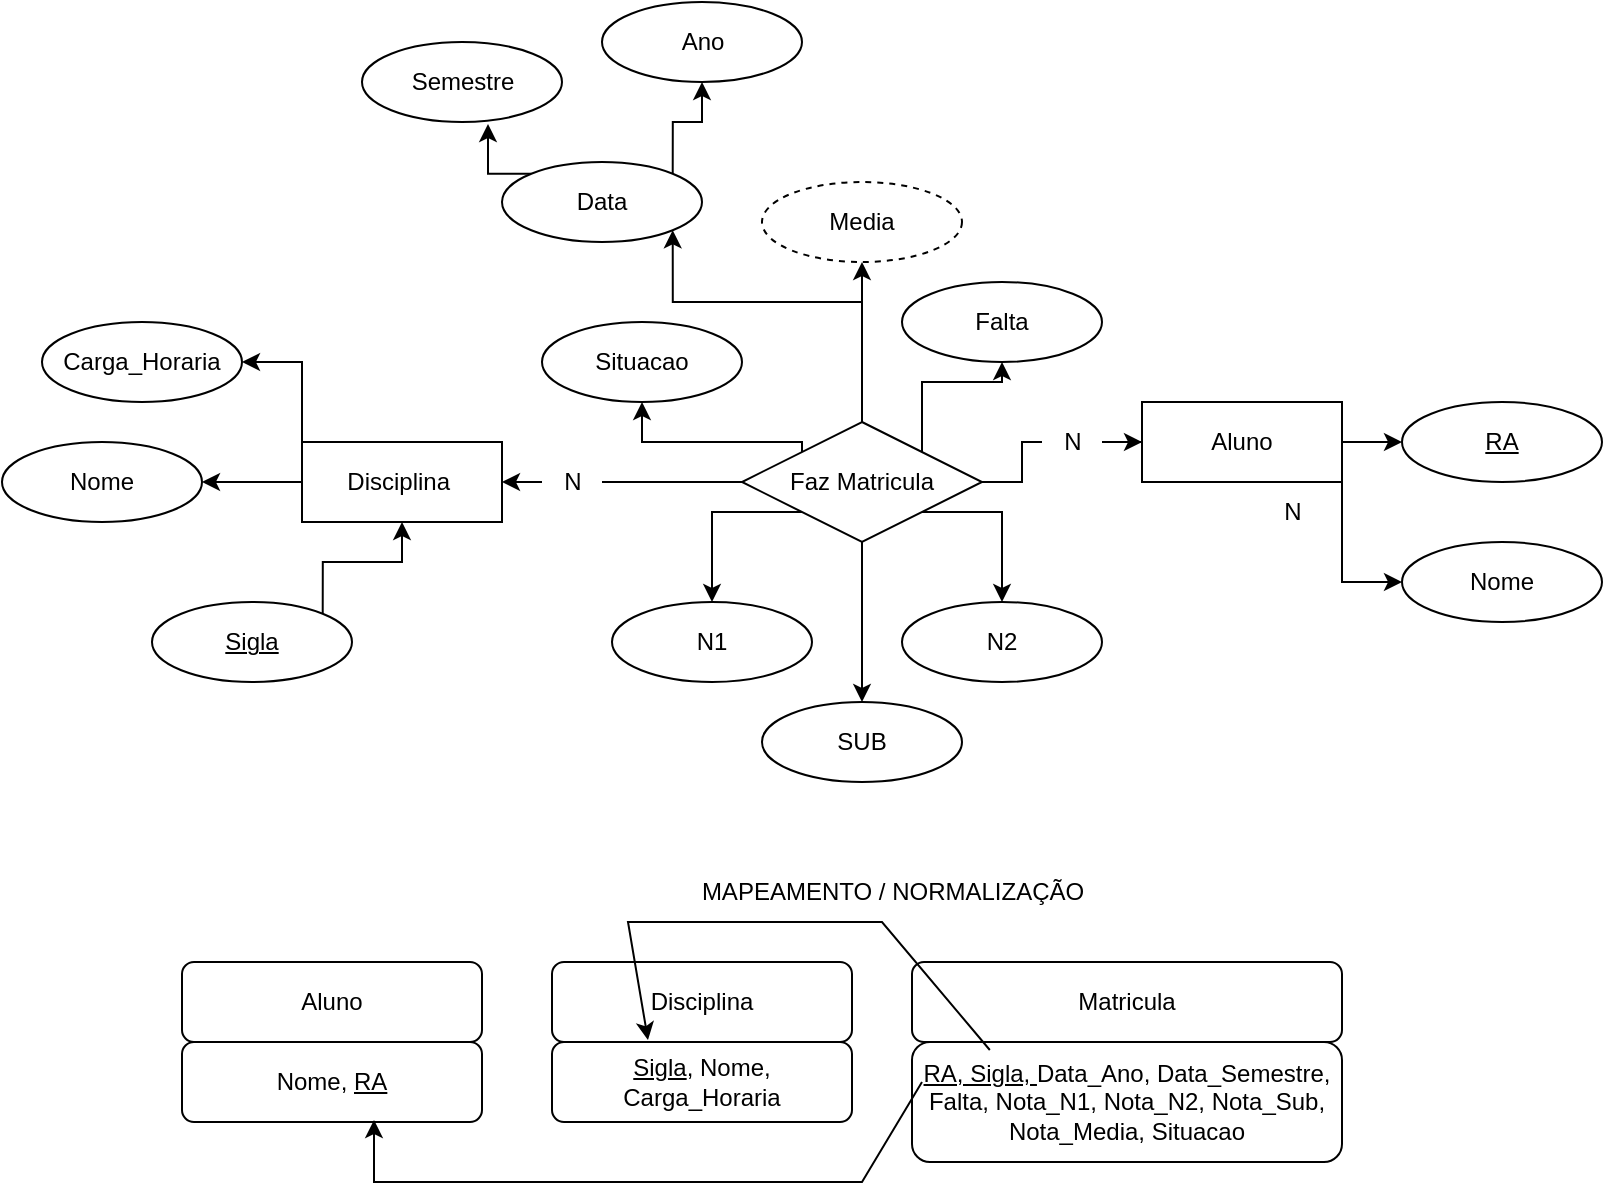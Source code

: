 <mxfile version="20.3.0" type="device"><diagram id="R2lEEEUBdFMjLlhIrx00" name="Page-1"><mxGraphModel dx="1868" dy="1751" grid="1" gridSize="10" guides="1" tooltips="1" connect="1" arrows="1" fold="1" page="1" pageScale="1" pageWidth="850" pageHeight="1100" math="0" shadow="0" extFonts="Permanent Marker^https://fonts.googleapis.com/css?family=Permanent+Marker"><root><mxCell id="0"/><mxCell id="1" parent="0"/><mxCell id="fM5EfDAkTYmDLnSIS_ze-35" style="edgeStyle=orthogonalEdgeStyle;rounded=0;orthogonalLoop=1;jettySize=auto;html=1;exitX=0;exitY=0;exitDx=0;exitDy=0;entryX=1;entryY=0.5;entryDx=0;entryDy=0;" parent="1" source="6LNPNGoXNHilc6soRtyH-3" target="fM5EfDAkTYmDLnSIS_ze-20" edge="1"><mxGeometry relative="1" as="geometry"><Array as="points"><mxPoint x="120" y="130"/></Array></mxGeometry></mxCell><mxCell id="fM5EfDAkTYmDLnSIS_ze-36" value="" style="edgeStyle=orthogonalEdgeStyle;rounded=0;orthogonalLoop=1;jettySize=auto;html=1;" parent="1" source="6LNPNGoXNHilc6soRtyH-3" edge="1"><mxGeometry relative="1" as="geometry"><mxPoint x="70" y="190" as="targetPoint"/></mxGeometry></mxCell><mxCell id="6LNPNGoXNHilc6soRtyH-3" value="Disciplina&amp;nbsp;" style="whiteSpace=wrap;html=1;align=center;" parent="1" vertex="1"><mxGeometry x="120" y="170" width="100" height="40" as="geometry"/></mxCell><mxCell id="6LNPNGoXNHilc6soRtyH-4" value="N2" style="ellipse;whiteSpace=wrap;html=1;align=center;" parent="1" vertex="1"><mxGeometry x="420" y="250" width="100" height="40" as="geometry"/></mxCell><mxCell id="6LNPNGoXNHilc6soRtyH-6" value="N1" style="ellipse;whiteSpace=wrap;html=1;align=center;" parent="1" vertex="1"><mxGeometry x="275" y="250" width="100" height="40" as="geometry"/></mxCell><mxCell id="fM5EfDAkTYmDLnSIS_ze-9" value="" style="edgeStyle=orthogonalEdgeStyle;rounded=0;orthogonalLoop=1;jettySize=auto;html=1;" parent="1" source="6LNPNGoXNHilc6soRtyH-7" target="6LNPNGoXNHilc6soRtyH-25" edge="1"><mxGeometry relative="1" as="geometry"/></mxCell><mxCell id="cnasyj7LQTyzGtGnf_Ls-10" style="edgeStyle=orthogonalEdgeStyle;rounded=0;orthogonalLoop=1;jettySize=auto;html=1;exitX=1;exitY=1;exitDx=0;exitDy=0;entryX=0;entryY=0.5;entryDx=0;entryDy=0;" parent="1" source="6LNPNGoXNHilc6soRtyH-7" target="6LNPNGoXNHilc6soRtyH-18" edge="1"><mxGeometry relative="1" as="geometry"/></mxCell><mxCell id="6LNPNGoXNHilc6soRtyH-7" value="Aluno" style="whiteSpace=wrap;html=1;align=center;" parent="1" vertex="1"><mxGeometry x="540" y="150" width="100" height="40" as="geometry"/></mxCell><mxCell id="6LNPNGoXNHilc6soRtyH-8" value="Situacao" style="ellipse;whiteSpace=wrap;html=1;align=center;" parent="1" vertex="1"><mxGeometry x="240" y="110" width="100" height="40" as="geometry"/></mxCell><mxCell id="6LNPNGoXNHilc6soRtyH-10" value="Falta" style="ellipse;whiteSpace=wrap;html=1;align=center;" parent="1" vertex="1"><mxGeometry x="420" y="90" width="100" height="40" as="geometry"/></mxCell><mxCell id="6LNPNGoXNHilc6soRtyH-18" value="Nome" style="ellipse;whiteSpace=wrap;html=1;align=center;" parent="1" vertex="1"><mxGeometry x="670" y="220" width="100" height="40" as="geometry"/></mxCell><mxCell id="6LNPNGoXNHilc6soRtyH-25" value="RA" style="ellipse;whiteSpace=wrap;html=1;align=center;fontStyle=4;" parent="1" vertex="1"><mxGeometry x="670" y="150" width="100" height="40" as="geometry"/></mxCell><mxCell id="fM5EfDAkTYmDLnSIS_ze-18" value="" style="edgeStyle=orthogonalEdgeStyle;rounded=0;orthogonalLoop=1;jettySize=auto;html=1;startArrow=none;" parent="1" source="fM5EfDAkTYmDLnSIS_ze-25" target="6LNPNGoXNHilc6soRtyH-7" edge="1"><mxGeometry relative="1" as="geometry"/></mxCell><mxCell id="fM5EfDAkTYmDLnSIS_ze-19" style="edgeStyle=orthogonalEdgeStyle;rounded=0;orthogonalLoop=1;jettySize=auto;html=1;exitX=0;exitY=0.5;exitDx=0;exitDy=0;entryX=1;entryY=0.5;entryDx=0;entryDy=0;startArrow=none;" parent="1" source="fM5EfDAkTYmDLnSIS_ze-24" target="6LNPNGoXNHilc6soRtyH-3" edge="1"><mxGeometry relative="1" as="geometry"/></mxCell><mxCell id="fM5EfDAkTYmDLnSIS_ze-29" style="edgeStyle=orthogonalEdgeStyle;rounded=0;orthogonalLoop=1;jettySize=auto;html=1;exitX=1;exitY=0;exitDx=0;exitDy=0;entryX=0.5;entryY=1;entryDx=0;entryDy=0;" parent="1" source="fM5EfDAkTYmDLnSIS_ze-17" target="6LNPNGoXNHilc6soRtyH-10" edge="1"><mxGeometry relative="1" as="geometry"><mxPoint x="440" y="150" as="targetPoint"/><Array as="points"><mxPoint x="430" y="140"/><mxPoint x="470" y="140"/></Array></mxGeometry></mxCell><mxCell id="fM5EfDAkTYmDLnSIS_ze-30" style="edgeStyle=orthogonalEdgeStyle;rounded=0;orthogonalLoop=1;jettySize=auto;html=1;exitX=0;exitY=0;exitDx=0;exitDy=0;entryX=0.5;entryY=1;entryDx=0;entryDy=0;" parent="1" source="fM5EfDAkTYmDLnSIS_ze-17" target="6LNPNGoXNHilc6soRtyH-8" edge="1"><mxGeometry relative="1" as="geometry"><mxPoint x="317" y="140" as="targetPoint"/><Array as="points"><mxPoint x="370" y="170"/><mxPoint x="290" y="170"/></Array></mxGeometry></mxCell><mxCell id="fM5EfDAkTYmDLnSIS_ze-31" style="edgeStyle=orthogonalEdgeStyle;rounded=0;orthogonalLoop=1;jettySize=auto;html=1;exitX=1;exitY=1;exitDx=0;exitDy=0;entryX=0.5;entryY=0;entryDx=0;entryDy=0;" parent="1" source="fM5EfDAkTYmDLnSIS_ze-17" target="6LNPNGoXNHilc6soRtyH-4" edge="1"><mxGeometry relative="1" as="geometry"><Array as="points"><mxPoint x="470" y="205"/></Array></mxGeometry></mxCell><mxCell id="fM5EfDAkTYmDLnSIS_ze-32" style="edgeStyle=orthogonalEdgeStyle;rounded=0;orthogonalLoop=1;jettySize=auto;html=1;exitX=0;exitY=1;exitDx=0;exitDy=0;entryX=0.5;entryY=0;entryDx=0;entryDy=0;" parent="1" source="fM5EfDAkTYmDLnSIS_ze-17" target="6LNPNGoXNHilc6soRtyH-6" edge="1"><mxGeometry relative="1" as="geometry"><Array as="points"><mxPoint x="325" y="205"/></Array></mxGeometry></mxCell><mxCell id="fM5EfDAkTYmDLnSIS_ze-33" style="edgeStyle=orthogonalEdgeStyle;rounded=0;orthogonalLoop=1;jettySize=auto;html=1;exitX=0.5;exitY=1;exitDx=0;exitDy=0;entryX=0.5;entryY=0;entryDx=0;entryDy=0;" parent="1" source="fM5EfDAkTYmDLnSIS_ze-17" edge="1"><mxGeometry relative="1" as="geometry"><mxPoint x="400" y="300" as="targetPoint"/></mxGeometry></mxCell><mxCell id="fM5EfDAkTYmDLnSIS_ze-38" value="" style="edgeStyle=orthogonalEdgeStyle;rounded=0;orthogonalLoop=1;jettySize=auto;html=1;" parent="1" source="fM5EfDAkTYmDLnSIS_ze-17" edge="1"><mxGeometry relative="1" as="geometry"><mxPoint x="400" y="80" as="targetPoint"/></mxGeometry></mxCell><mxCell id="cnasyj7LQTyzGtGnf_Ls-13" style="edgeStyle=orthogonalEdgeStyle;rounded=0;orthogonalLoop=1;jettySize=auto;html=1;exitX=0.5;exitY=0;exitDx=0;exitDy=0;entryX=1;entryY=1;entryDx=0;entryDy=0;" parent="1" source="fM5EfDAkTYmDLnSIS_ze-17" target="cnasyj7LQTyzGtGnf_Ls-11" edge="1"><mxGeometry relative="1" as="geometry"><Array as="points"><mxPoint x="400" y="100"/><mxPoint x="305" y="100"/></Array></mxGeometry></mxCell><mxCell id="fM5EfDAkTYmDLnSIS_ze-17" value="Faz Matricula" style="shape=rhombus;perimeter=rhombusPerimeter;whiteSpace=wrap;html=1;align=center;" parent="1" vertex="1"><mxGeometry x="340" y="160" width="120" height="60" as="geometry"/></mxCell><mxCell id="fM5EfDAkTYmDLnSIS_ze-20" value="Carga_Horaria" style="ellipse;whiteSpace=wrap;html=1;align=center;" parent="1" vertex="1"><mxGeometry x="-10" y="110" width="100" height="40" as="geometry"/></mxCell><mxCell id="fM5EfDAkTYmDLnSIS_ze-22" style="edgeStyle=orthogonalEdgeStyle;rounded=0;orthogonalLoop=1;jettySize=auto;html=1;exitX=0.5;exitY=1;exitDx=0;exitDy=0;" parent="1" source="fM5EfDAkTYmDLnSIS_ze-20" target="fM5EfDAkTYmDLnSIS_ze-20" edge="1"><mxGeometry relative="1" as="geometry"/></mxCell><mxCell id="fM5EfDAkTYmDLnSIS_ze-25" value="N" style="text;html=1;align=center;verticalAlign=middle;resizable=0;points=[];autosize=1;strokeColor=none;fillColor=none;" parent="1" vertex="1"><mxGeometry x="490" y="155" width="30" height="30" as="geometry"/></mxCell><mxCell id="fM5EfDAkTYmDLnSIS_ze-26" value="" style="edgeStyle=orthogonalEdgeStyle;rounded=0;orthogonalLoop=1;jettySize=auto;html=1;endArrow=none;" parent="1" source="fM5EfDAkTYmDLnSIS_ze-17" target="fM5EfDAkTYmDLnSIS_ze-25" edge="1"><mxGeometry relative="1" as="geometry"><mxPoint x="460" y="190" as="sourcePoint"/><mxPoint x="540" y="170" as="targetPoint"/></mxGeometry></mxCell><mxCell id="fM5EfDAkTYmDLnSIS_ze-24" value="N" style="text;html=1;align=center;verticalAlign=middle;resizable=0;points=[];autosize=1;strokeColor=none;fillColor=none;" parent="1" vertex="1"><mxGeometry x="240" y="175" width="30" height="30" as="geometry"/></mxCell><mxCell id="fM5EfDAkTYmDLnSIS_ze-27" value="" style="edgeStyle=orthogonalEdgeStyle;rounded=0;orthogonalLoop=1;jettySize=auto;html=1;exitX=0;exitY=0.5;exitDx=0;exitDy=0;entryX=1;entryY=0.5;entryDx=0;entryDy=0;endArrow=none;" parent="1" source="fM5EfDAkTYmDLnSIS_ze-17" target="fM5EfDAkTYmDLnSIS_ze-24" edge="1"><mxGeometry relative="1" as="geometry"><mxPoint x="340" y="190" as="sourcePoint"/><mxPoint x="220" y="190" as="targetPoint"/></mxGeometry></mxCell><mxCell id="fM5EfDAkTYmDLnSIS_ze-39" value="Media" style="ellipse;whiteSpace=wrap;html=1;align=center;dashed=1;" parent="1" vertex="1"><mxGeometry x="350" y="40" width="100" height="40" as="geometry"/></mxCell><mxCell id="fM5EfDAkTYmDLnSIS_ze-43" value="Nome" style="ellipse;whiteSpace=wrap;html=1;align=center;fontStyle=0;" parent="1" vertex="1"><mxGeometry x="-30" y="170" width="100" height="40" as="geometry"/></mxCell><mxCell id="fM5EfDAkTYmDLnSIS_ze-44" value="SUB" style="ellipse;whiteSpace=wrap;html=1;align=center;" parent="1" vertex="1"><mxGeometry x="350" y="300" width="100" height="40" as="geometry"/></mxCell><mxCell id="Y4pRcU0nC99r8nF3XApP-11" value="N" style="text;html=1;align=center;verticalAlign=middle;resizable=0;points=[];autosize=1;strokeColor=none;fillColor=none;" parent="1" vertex="1"><mxGeometry x="600" y="190" width="30" height="30" as="geometry"/></mxCell><mxCell id="cnasyj7LQTyzGtGnf_Ls-16" style="edgeStyle=orthogonalEdgeStyle;rounded=0;orthogonalLoop=1;jettySize=auto;html=1;exitX=1;exitY=0;exitDx=0;exitDy=0;entryX=0.5;entryY=1;entryDx=0;entryDy=0;" parent="1" source="cnasyj7LQTyzGtGnf_Ls-11" target="cnasyj7LQTyzGtGnf_Ls-15" edge="1"><mxGeometry relative="1" as="geometry"/></mxCell><mxCell id="cnasyj7LQTyzGtGnf_Ls-17" style="edgeStyle=orthogonalEdgeStyle;rounded=0;orthogonalLoop=1;jettySize=auto;html=1;exitX=0;exitY=0;exitDx=0;exitDy=0;entryX=0.63;entryY=1.025;entryDx=0;entryDy=0;entryPerimeter=0;" parent="1" source="cnasyj7LQTyzGtGnf_Ls-11" target="cnasyj7LQTyzGtGnf_Ls-14" edge="1"><mxGeometry relative="1" as="geometry"/></mxCell><mxCell id="cnasyj7LQTyzGtGnf_Ls-11" value="Data" style="ellipse;whiteSpace=wrap;html=1;align=center;" parent="1" vertex="1"><mxGeometry x="220" y="30" width="100" height="40" as="geometry"/></mxCell><mxCell id="cnasyj7LQTyzGtGnf_Ls-14" value="" style="ellipse;whiteSpace=wrap;html=1;align=center;fontStyle=4" parent="1" vertex="1"><mxGeometry x="150" y="-30" width="100" height="40" as="geometry"/></mxCell><mxCell id="cnasyj7LQTyzGtGnf_Ls-15" value="" style="ellipse;whiteSpace=wrap;html=1;align=center;fontStyle=4" parent="1" vertex="1"><mxGeometry x="270" y="-50" width="100" height="40" as="geometry"/></mxCell><mxCell id="cnasyj7LQTyzGtGnf_Ls-19" style="edgeStyle=orthogonalEdgeStyle;rounded=0;orthogonalLoop=1;jettySize=auto;html=1;exitX=1;exitY=0;exitDx=0;exitDy=0;entryX=0.5;entryY=1;entryDx=0;entryDy=0;" parent="1" source="cnasyj7LQTyzGtGnf_Ls-18" target="6LNPNGoXNHilc6soRtyH-3" edge="1"><mxGeometry relative="1" as="geometry"/></mxCell><mxCell id="cnasyj7LQTyzGtGnf_Ls-18" value="Sigla" style="ellipse;whiteSpace=wrap;html=1;align=center;fontStyle=4;" parent="1" vertex="1"><mxGeometry x="45" y="250" width="100" height="40" as="geometry"/></mxCell><mxCell id="cnasyj7LQTyzGtGnf_Ls-24" value="Aluno" style="rounded=1;whiteSpace=wrap;html=1;" parent="1" vertex="1"><mxGeometry x="60" y="430" width="150" height="40" as="geometry"/></mxCell><mxCell id="cnasyj7LQTyzGtGnf_Ls-25" value="MAPEAMENTO / NORMALIZAÇÃO" style="text;html=1;align=center;verticalAlign=middle;resizable=0;points=[];autosize=1;strokeColor=none;fillColor=none;" parent="1" vertex="1"><mxGeometry x="310" y="380" width="210" height="30" as="geometry"/></mxCell><mxCell id="cnasyj7LQTyzGtGnf_Ls-26" value="Nome, &lt;u&gt;RA&lt;/u&gt;" style="rounded=1;whiteSpace=wrap;html=1;" parent="1" vertex="1"><mxGeometry x="60" y="470" width="150" height="40" as="geometry"/></mxCell><mxCell id="cnasyj7LQTyzGtGnf_Ls-28" value="Disciplina" style="rounded=1;whiteSpace=wrap;html=1;" parent="1" vertex="1"><mxGeometry x="245" y="430" width="150" height="40" as="geometry"/></mxCell><mxCell id="cnasyj7LQTyzGtGnf_Ls-29" value="&lt;u&gt;Sigla&lt;/u&gt;, Nome, Carga_Horaria" style="rounded=1;whiteSpace=wrap;html=1;" parent="1" vertex="1"><mxGeometry x="245" y="470" width="150" height="40" as="geometry"/></mxCell><mxCell id="cnasyj7LQTyzGtGnf_Ls-30" value="Matricula" style="rounded=1;whiteSpace=wrap;html=1;" parent="1" vertex="1"><mxGeometry x="425" y="430" width="215" height="40" as="geometry"/></mxCell><mxCell id="cnasyj7LQTyzGtGnf_Ls-31" value="&lt;u&gt;RA, Sigla, &lt;/u&gt;Data_Ano, Data_Semestre, Falta, Nota_N1, Nota_N2, Nota_Sub, Nota_Media, Situacao" style="rounded=1;whiteSpace=wrap;html=1;" parent="1" vertex="1"><mxGeometry x="425" y="470" width="215" height="60" as="geometry"/></mxCell><mxCell id="cnasyj7LQTyzGtGnf_Ls-32" value="Ano" style="text;html=1;align=center;verticalAlign=middle;resizable=0;points=[];autosize=1;strokeColor=none;fillColor=none;" parent="1" vertex="1"><mxGeometry x="300" y="-45" width="40" height="30" as="geometry"/></mxCell><mxCell id="cnasyj7LQTyzGtGnf_Ls-33" value="Semestre" style="text;html=1;align=center;verticalAlign=middle;resizable=0;points=[];autosize=1;strokeColor=none;fillColor=none;" parent="1" vertex="1"><mxGeometry x="165" y="-25" width="70" height="30" as="geometry"/></mxCell><mxCell id="6n9VedrdSeZqxIZETFUa-1" value="" style="endArrow=classic;html=1;rounded=0;entryX=0.32;entryY=-0.025;entryDx=0;entryDy=0;exitX=0.181;exitY=1.1;exitDx=0;exitDy=0;entryPerimeter=0;exitPerimeter=0;" parent="1" source="cnasyj7LQTyzGtGnf_Ls-30" target="cnasyj7LQTyzGtGnf_Ls-29" edge="1"><mxGeometry width="50" height="50" relative="1" as="geometry"><mxPoint x="360" y="580" as="sourcePoint"/><mxPoint x="410" y="530" as="targetPoint"/><Array as="points"><mxPoint x="410" y="410"/><mxPoint x="283" y="410"/></Array></mxGeometry></mxCell><mxCell id="6n9VedrdSeZqxIZETFUa-3" value="" style="endArrow=classic;html=1;rounded=0;entryX=0.64;entryY=0.975;entryDx=0;entryDy=0;entryPerimeter=0;" parent="1" target="cnasyj7LQTyzGtGnf_Ls-26" edge="1"><mxGeometry width="50" height="50" relative="1" as="geometry"><mxPoint x="430" y="490" as="sourcePoint"/><mxPoint x="325" y="540" as="targetPoint"/><Array as="points"><mxPoint x="400" y="540"/><mxPoint x="156" y="540"/></Array></mxGeometry></mxCell></root></mxGraphModel></diagram></mxfile>
